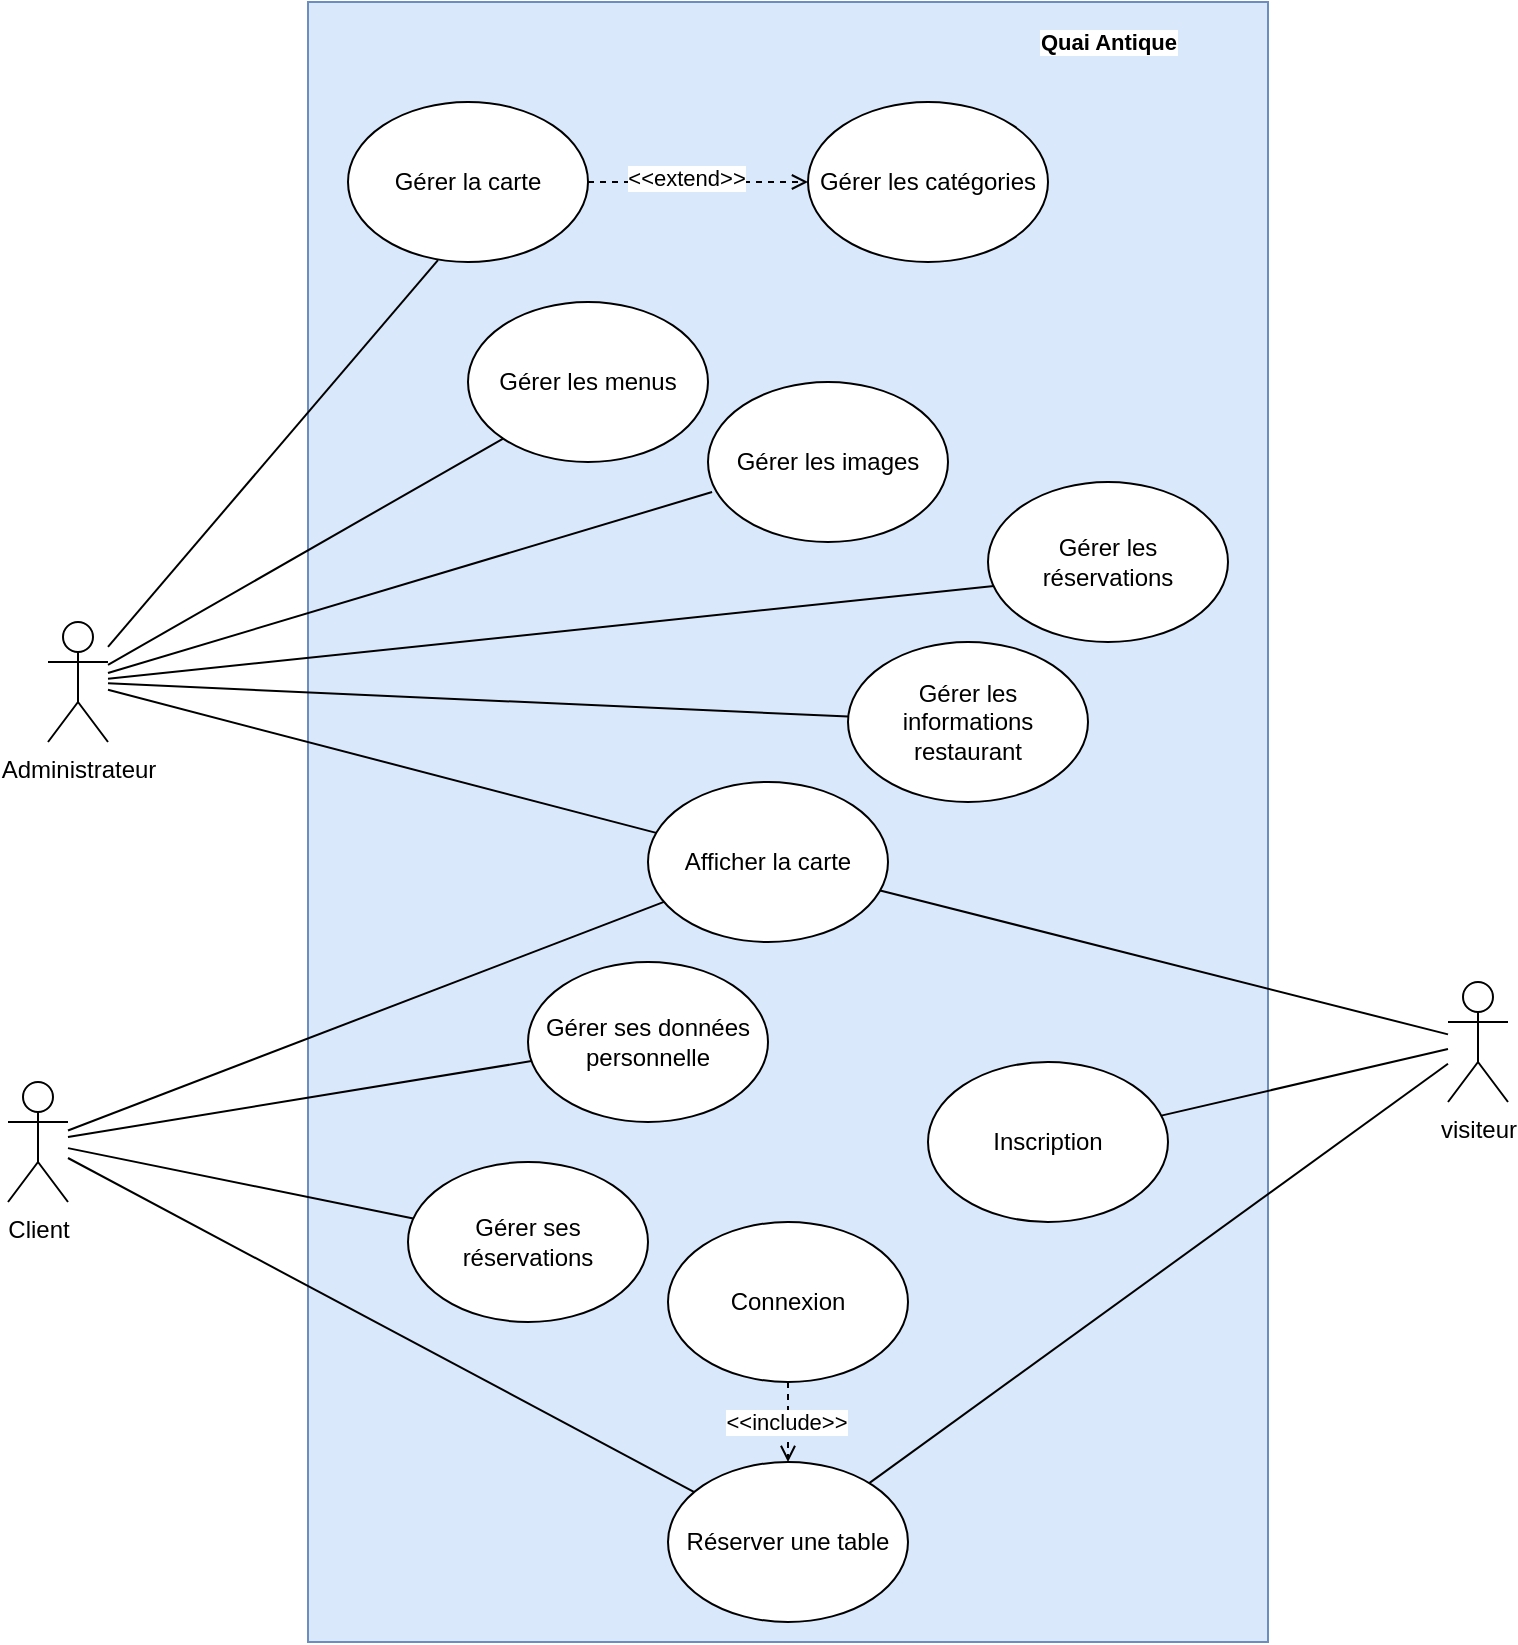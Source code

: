 <mxfile version="24.4.4" type="github">
  <diagram name="Page-1" id="Jd9OpXFkJB6nbH1-hjCZ">
    <mxGraphModel dx="2074" dy="1106" grid="1" gridSize="10" guides="1" tooltips="1" connect="1" arrows="1" fold="1" page="1" pageScale="1" pageWidth="827" pageHeight="1169" math="0" shadow="0">
      <root>
        <mxCell id="0" />
        <mxCell id="1" parent="0" />
        <mxCell id="7zw94ZbZw6cgDd5bHP66-3" value="" style="rounded=0;whiteSpace=wrap;html=1;fillColor=#dae8fc;strokeColor=#6c8ebf;" vertex="1" parent="1">
          <mxGeometry x="200" y="20" width="480" height="820" as="geometry" />
        </mxCell>
        <mxCell id="7zw94ZbZw6cgDd5bHP66-25" style="edgeStyle=none;rounded=0;orthogonalLoop=1;jettySize=auto;html=1;strokeColor=default;align=center;verticalAlign=middle;fontFamily=Helvetica;fontSize=11;fontColor=default;labelBackgroundColor=default;endArrow=none;endFill=0;" edge="1" parent="1" source="7zw94ZbZw6cgDd5bHP66-4" target="7zw94ZbZw6cgDd5bHP66-11">
          <mxGeometry relative="1" as="geometry" />
        </mxCell>
        <mxCell id="7zw94ZbZw6cgDd5bHP66-34" style="edgeStyle=none;rounded=0;orthogonalLoop=1;jettySize=auto;html=1;strokeColor=default;align=center;verticalAlign=middle;fontFamily=Helvetica;fontSize=11;fontColor=default;labelBackgroundColor=default;endArrow=none;endFill=0;" edge="1" parent="1" source="7zw94ZbZw6cgDd5bHP66-4" target="7zw94ZbZw6cgDd5bHP66-18">
          <mxGeometry relative="1" as="geometry" />
        </mxCell>
        <mxCell id="7zw94ZbZw6cgDd5bHP66-39" style="edgeStyle=none;rounded=0;orthogonalLoop=1;jettySize=auto;html=1;entryX=0;entryY=1;entryDx=0;entryDy=0;strokeColor=default;align=center;verticalAlign=middle;fontFamily=Helvetica;fontSize=11;fontColor=default;labelBackgroundColor=default;endArrow=none;endFill=0;" edge="1" parent="1" source="7zw94ZbZw6cgDd5bHP66-4" target="7zw94ZbZw6cgDd5bHP66-7">
          <mxGeometry relative="1" as="geometry" />
        </mxCell>
        <mxCell id="7zw94ZbZw6cgDd5bHP66-4" value="Administrateur" style="shape=umlActor;verticalLabelPosition=bottom;verticalAlign=top;html=1;outlineConnect=0;" vertex="1" parent="1">
          <mxGeometry x="70" y="330" width="30" height="60" as="geometry" />
        </mxCell>
        <mxCell id="7zw94ZbZw6cgDd5bHP66-24" style="edgeStyle=none;rounded=0;orthogonalLoop=1;jettySize=auto;html=1;strokeColor=default;align=center;verticalAlign=middle;fontFamily=Helvetica;fontSize=11;fontColor=default;labelBackgroundColor=default;endArrow=none;endFill=0;" edge="1" parent="1" source="7zw94ZbZw6cgDd5bHP66-5" target="7zw94ZbZw6cgDd5bHP66-11">
          <mxGeometry relative="1" as="geometry" />
        </mxCell>
        <mxCell id="7zw94ZbZw6cgDd5bHP66-26" style="edgeStyle=none;rounded=0;orthogonalLoop=1;jettySize=auto;html=1;strokeColor=default;align=center;verticalAlign=middle;fontFamily=Helvetica;fontSize=11;fontColor=default;labelBackgroundColor=default;endArrow=none;endFill=0;" edge="1" parent="1" source="7zw94ZbZw6cgDd5bHP66-5" target="7zw94ZbZw6cgDd5bHP66-10">
          <mxGeometry relative="1" as="geometry" />
        </mxCell>
        <mxCell id="7zw94ZbZw6cgDd5bHP66-31" style="edgeStyle=none;rounded=0;orthogonalLoop=1;jettySize=auto;html=1;strokeColor=default;align=center;verticalAlign=middle;fontFamily=Helvetica;fontSize=11;fontColor=default;labelBackgroundColor=default;endArrow=none;endFill=0;" edge="1" parent="1" source="7zw94ZbZw6cgDd5bHP66-5" target="7zw94ZbZw6cgDd5bHP66-9">
          <mxGeometry relative="1" as="geometry" />
        </mxCell>
        <mxCell id="7zw94ZbZw6cgDd5bHP66-32" style="edgeStyle=none;rounded=0;orthogonalLoop=1;jettySize=auto;html=1;strokeColor=default;align=center;verticalAlign=middle;fontFamily=Helvetica;fontSize=11;fontColor=default;labelBackgroundColor=default;endArrow=none;endFill=0;" edge="1" parent="1" source="7zw94ZbZw6cgDd5bHP66-5" target="7zw94ZbZw6cgDd5bHP66-8">
          <mxGeometry relative="1" as="geometry" />
        </mxCell>
        <mxCell id="7zw94ZbZw6cgDd5bHP66-5" value="Client" style="shape=umlActor;verticalLabelPosition=bottom;verticalAlign=top;html=1;outlineConnect=0;" vertex="1" parent="1">
          <mxGeometry x="50" y="560" width="30" height="60" as="geometry" />
        </mxCell>
        <mxCell id="7zw94ZbZw6cgDd5bHP66-22" style="rounded=0;orthogonalLoop=1;jettySize=auto;html=1;endArrow=none;endFill=0;" edge="1" parent="1" source="7zw94ZbZw6cgDd5bHP66-6" target="7zw94ZbZw6cgDd5bHP66-12">
          <mxGeometry relative="1" as="geometry" />
        </mxCell>
        <mxCell id="7zw94ZbZw6cgDd5bHP66-27" style="edgeStyle=none;rounded=0;orthogonalLoop=1;jettySize=auto;html=1;strokeColor=default;align=center;verticalAlign=middle;fontFamily=Helvetica;fontSize=11;fontColor=default;labelBackgroundColor=default;endArrow=none;endFill=0;" edge="1" parent="1" source="7zw94ZbZw6cgDd5bHP66-6" target="7zw94ZbZw6cgDd5bHP66-10">
          <mxGeometry relative="1" as="geometry" />
        </mxCell>
        <mxCell id="7zw94ZbZw6cgDd5bHP66-6" value="visiteur&lt;div&gt;&lt;br&gt;&lt;/div&gt;" style="shape=umlActor;verticalLabelPosition=bottom;verticalAlign=top;html=1;outlineConnect=0;" vertex="1" parent="1">
          <mxGeometry x="770" y="510" width="30" height="60" as="geometry" />
        </mxCell>
        <mxCell id="7zw94ZbZw6cgDd5bHP66-7" value="Gérer les menus" style="ellipse;whiteSpace=wrap;html=1;" vertex="1" parent="1">
          <mxGeometry x="280" y="170" width="120" height="80" as="geometry" />
        </mxCell>
        <mxCell id="7zw94ZbZw6cgDd5bHP66-8" value="Gérer ses données personnelle" style="ellipse;whiteSpace=wrap;html=1;" vertex="1" parent="1">
          <mxGeometry x="310" y="500" width="120" height="80" as="geometry" />
        </mxCell>
        <mxCell id="7zw94ZbZw6cgDd5bHP66-9" value="Gérer ses réservations" style="ellipse;whiteSpace=wrap;html=1;" vertex="1" parent="1">
          <mxGeometry x="250" y="600" width="120" height="80" as="geometry" />
        </mxCell>
        <mxCell id="7zw94ZbZw6cgDd5bHP66-10" value="Réserver une table" style="ellipse;whiteSpace=wrap;html=1;" vertex="1" parent="1">
          <mxGeometry x="380" y="750" width="120" height="80" as="geometry" />
        </mxCell>
        <mxCell id="7zw94ZbZw6cgDd5bHP66-11" value="Afficher la carte" style="ellipse;whiteSpace=wrap;html=1;" vertex="1" parent="1">
          <mxGeometry x="370" y="410" width="120" height="80" as="geometry" />
        </mxCell>
        <mxCell id="7zw94ZbZw6cgDd5bHP66-12" value="Inscription" style="ellipse;whiteSpace=wrap;html=1;" vertex="1" parent="1">
          <mxGeometry x="510" y="550" width="120" height="80" as="geometry" />
        </mxCell>
        <mxCell id="7zw94ZbZw6cgDd5bHP66-13" value="Gérer les images" style="ellipse;whiteSpace=wrap;html=1;" vertex="1" parent="1">
          <mxGeometry x="400" y="210" width="120" height="80" as="geometry" />
        </mxCell>
        <mxCell id="7zw94ZbZw6cgDd5bHP66-41" style="edgeStyle=none;rounded=0;orthogonalLoop=1;jettySize=auto;html=1;strokeColor=default;align=center;verticalAlign=middle;fontFamily=Helvetica;fontSize=11;fontColor=default;labelBackgroundColor=default;endArrow=open;endFill=0;dashed=1;" edge="1" parent="1" source="7zw94ZbZw6cgDd5bHP66-14" target="7zw94ZbZw6cgDd5bHP66-16">
          <mxGeometry relative="1" as="geometry" />
        </mxCell>
        <mxCell id="7zw94ZbZw6cgDd5bHP66-42" value="&amp;lt;&amp;lt;extend&amp;gt;&amp;gt;" style="edgeLabel;html=1;align=center;verticalAlign=middle;resizable=0;points=[];fontFamily=Helvetica;fontSize=11;fontColor=default;labelBackgroundColor=default;" vertex="1" connectable="0" parent="7zw94ZbZw6cgDd5bHP66-41">
          <mxGeometry x="-0.109" y="2" relative="1" as="geometry">
            <mxPoint as="offset" />
          </mxGeometry>
        </mxCell>
        <mxCell id="7zw94ZbZw6cgDd5bHP66-14" value="Gérer la carte" style="ellipse;whiteSpace=wrap;html=1;" vertex="1" parent="1">
          <mxGeometry x="220" y="70" width="120" height="80" as="geometry" />
        </mxCell>
        <mxCell id="7zw94ZbZw6cgDd5bHP66-29" style="edgeStyle=none;rounded=0;orthogonalLoop=1;jettySize=auto;html=1;strokeColor=default;align=center;verticalAlign=middle;fontFamily=Helvetica;fontSize=11;fontColor=default;labelBackgroundColor=default;endArrow=open;endFill=0;dashed=1;" edge="1" parent="1" source="7zw94ZbZw6cgDd5bHP66-15" target="7zw94ZbZw6cgDd5bHP66-10">
          <mxGeometry relative="1" as="geometry" />
        </mxCell>
        <mxCell id="7zw94ZbZw6cgDd5bHP66-30" value="&amp;lt;&amp;lt;include&amp;gt;&amp;gt;" style="edgeLabel;html=1;align=center;verticalAlign=middle;resizable=0;points=[];fontFamily=Helvetica;fontSize=11;fontColor=default;labelBackgroundColor=default;" vertex="1" connectable="0" parent="7zw94ZbZw6cgDd5bHP66-29">
          <mxGeometry x="-0.033" y="-1" relative="1" as="geometry">
            <mxPoint as="offset" />
          </mxGeometry>
        </mxCell>
        <mxCell id="7zw94ZbZw6cgDd5bHP66-15" value="Connexion" style="ellipse;whiteSpace=wrap;html=1;" vertex="1" parent="1">
          <mxGeometry x="380" y="630" width="120" height="80" as="geometry" />
        </mxCell>
        <mxCell id="7zw94ZbZw6cgDd5bHP66-16" value="Gérer les catégories" style="ellipse;whiteSpace=wrap;html=1;" vertex="1" parent="1">
          <mxGeometry x="450" y="70" width="120" height="80" as="geometry" />
        </mxCell>
        <mxCell id="7zw94ZbZw6cgDd5bHP66-17" value="Gérer les réservations" style="ellipse;whiteSpace=wrap;html=1;" vertex="1" parent="1">
          <mxGeometry x="540" y="260" width="120" height="80" as="geometry" />
        </mxCell>
        <mxCell id="7zw94ZbZw6cgDd5bHP66-18" value="Gérer les informations restaurant" style="ellipse;whiteSpace=wrap;html=1;" vertex="1" parent="1">
          <mxGeometry x="470" y="340" width="120" height="80" as="geometry" />
        </mxCell>
        <mxCell id="7zw94ZbZw6cgDd5bHP66-23" style="rounded=0;orthogonalLoop=1;jettySize=auto;html=1;endArrow=none;endFill=0;" edge="1" parent="1" source="7zw94ZbZw6cgDd5bHP66-6" target="7zw94ZbZw6cgDd5bHP66-11">
          <mxGeometry relative="1" as="geometry" />
        </mxCell>
        <mxCell id="7zw94ZbZw6cgDd5bHP66-37" style="edgeStyle=none;rounded=0;orthogonalLoop=1;jettySize=auto;html=1;entryX=0.025;entryY=0.65;entryDx=0;entryDy=0;entryPerimeter=0;strokeColor=default;align=center;verticalAlign=middle;fontFamily=Helvetica;fontSize=11;fontColor=default;labelBackgroundColor=default;endArrow=none;endFill=0;" edge="1" parent="1" source="7zw94ZbZw6cgDd5bHP66-4" target="7zw94ZbZw6cgDd5bHP66-17">
          <mxGeometry relative="1" as="geometry" />
        </mxCell>
        <mxCell id="7zw94ZbZw6cgDd5bHP66-38" style="edgeStyle=none;rounded=0;orthogonalLoop=1;jettySize=auto;html=1;entryX=0.017;entryY=0.688;entryDx=0;entryDy=0;entryPerimeter=0;strokeColor=default;align=center;verticalAlign=middle;fontFamily=Helvetica;fontSize=11;fontColor=default;labelBackgroundColor=default;endArrow=none;endFill=0;" edge="1" parent="1" source="7zw94ZbZw6cgDd5bHP66-4" target="7zw94ZbZw6cgDd5bHP66-13">
          <mxGeometry relative="1" as="geometry" />
        </mxCell>
        <mxCell id="7zw94ZbZw6cgDd5bHP66-40" style="edgeStyle=none;rounded=0;orthogonalLoop=1;jettySize=auto;html=1;entryX=0.375;entryY=0.988;entryDx=0;entryDy=0;entryPerimeter=0;strokeColor=default;align=center;verticalAlign=middle;fontFamily=Helvetica;fontSize=11;fontColor=default;labelBackgroundColor=default;endArrow=none;endFill=0;" edge="1" parent="1" source="7zw94ZbZw6cgDd5bHP66-4" target="7zw94ZbZw6cgDd5bHP66-14">
          <mxGeometry relative="1" as="geometry" />
        </mxCell>
        <mxCell id="7zw94ZbZw6cgDd5bHP66-43" value="Quai Antique" style="text;strokeColor=none;fillColor=none;html=1;fontSize=11;fontStyle=1;verticalAlign=middle;align=center;fontFamily=Helvetica;fontColor=default;labelBackgroundColor=default;" vertex="1" parent="1">
          <mxGeometry x="550" y="20" width="100" height="40" as="geometry" />
        </mxCell>
      </root>
    </mxGraphModel>
  </diagram>
</mxfile>
